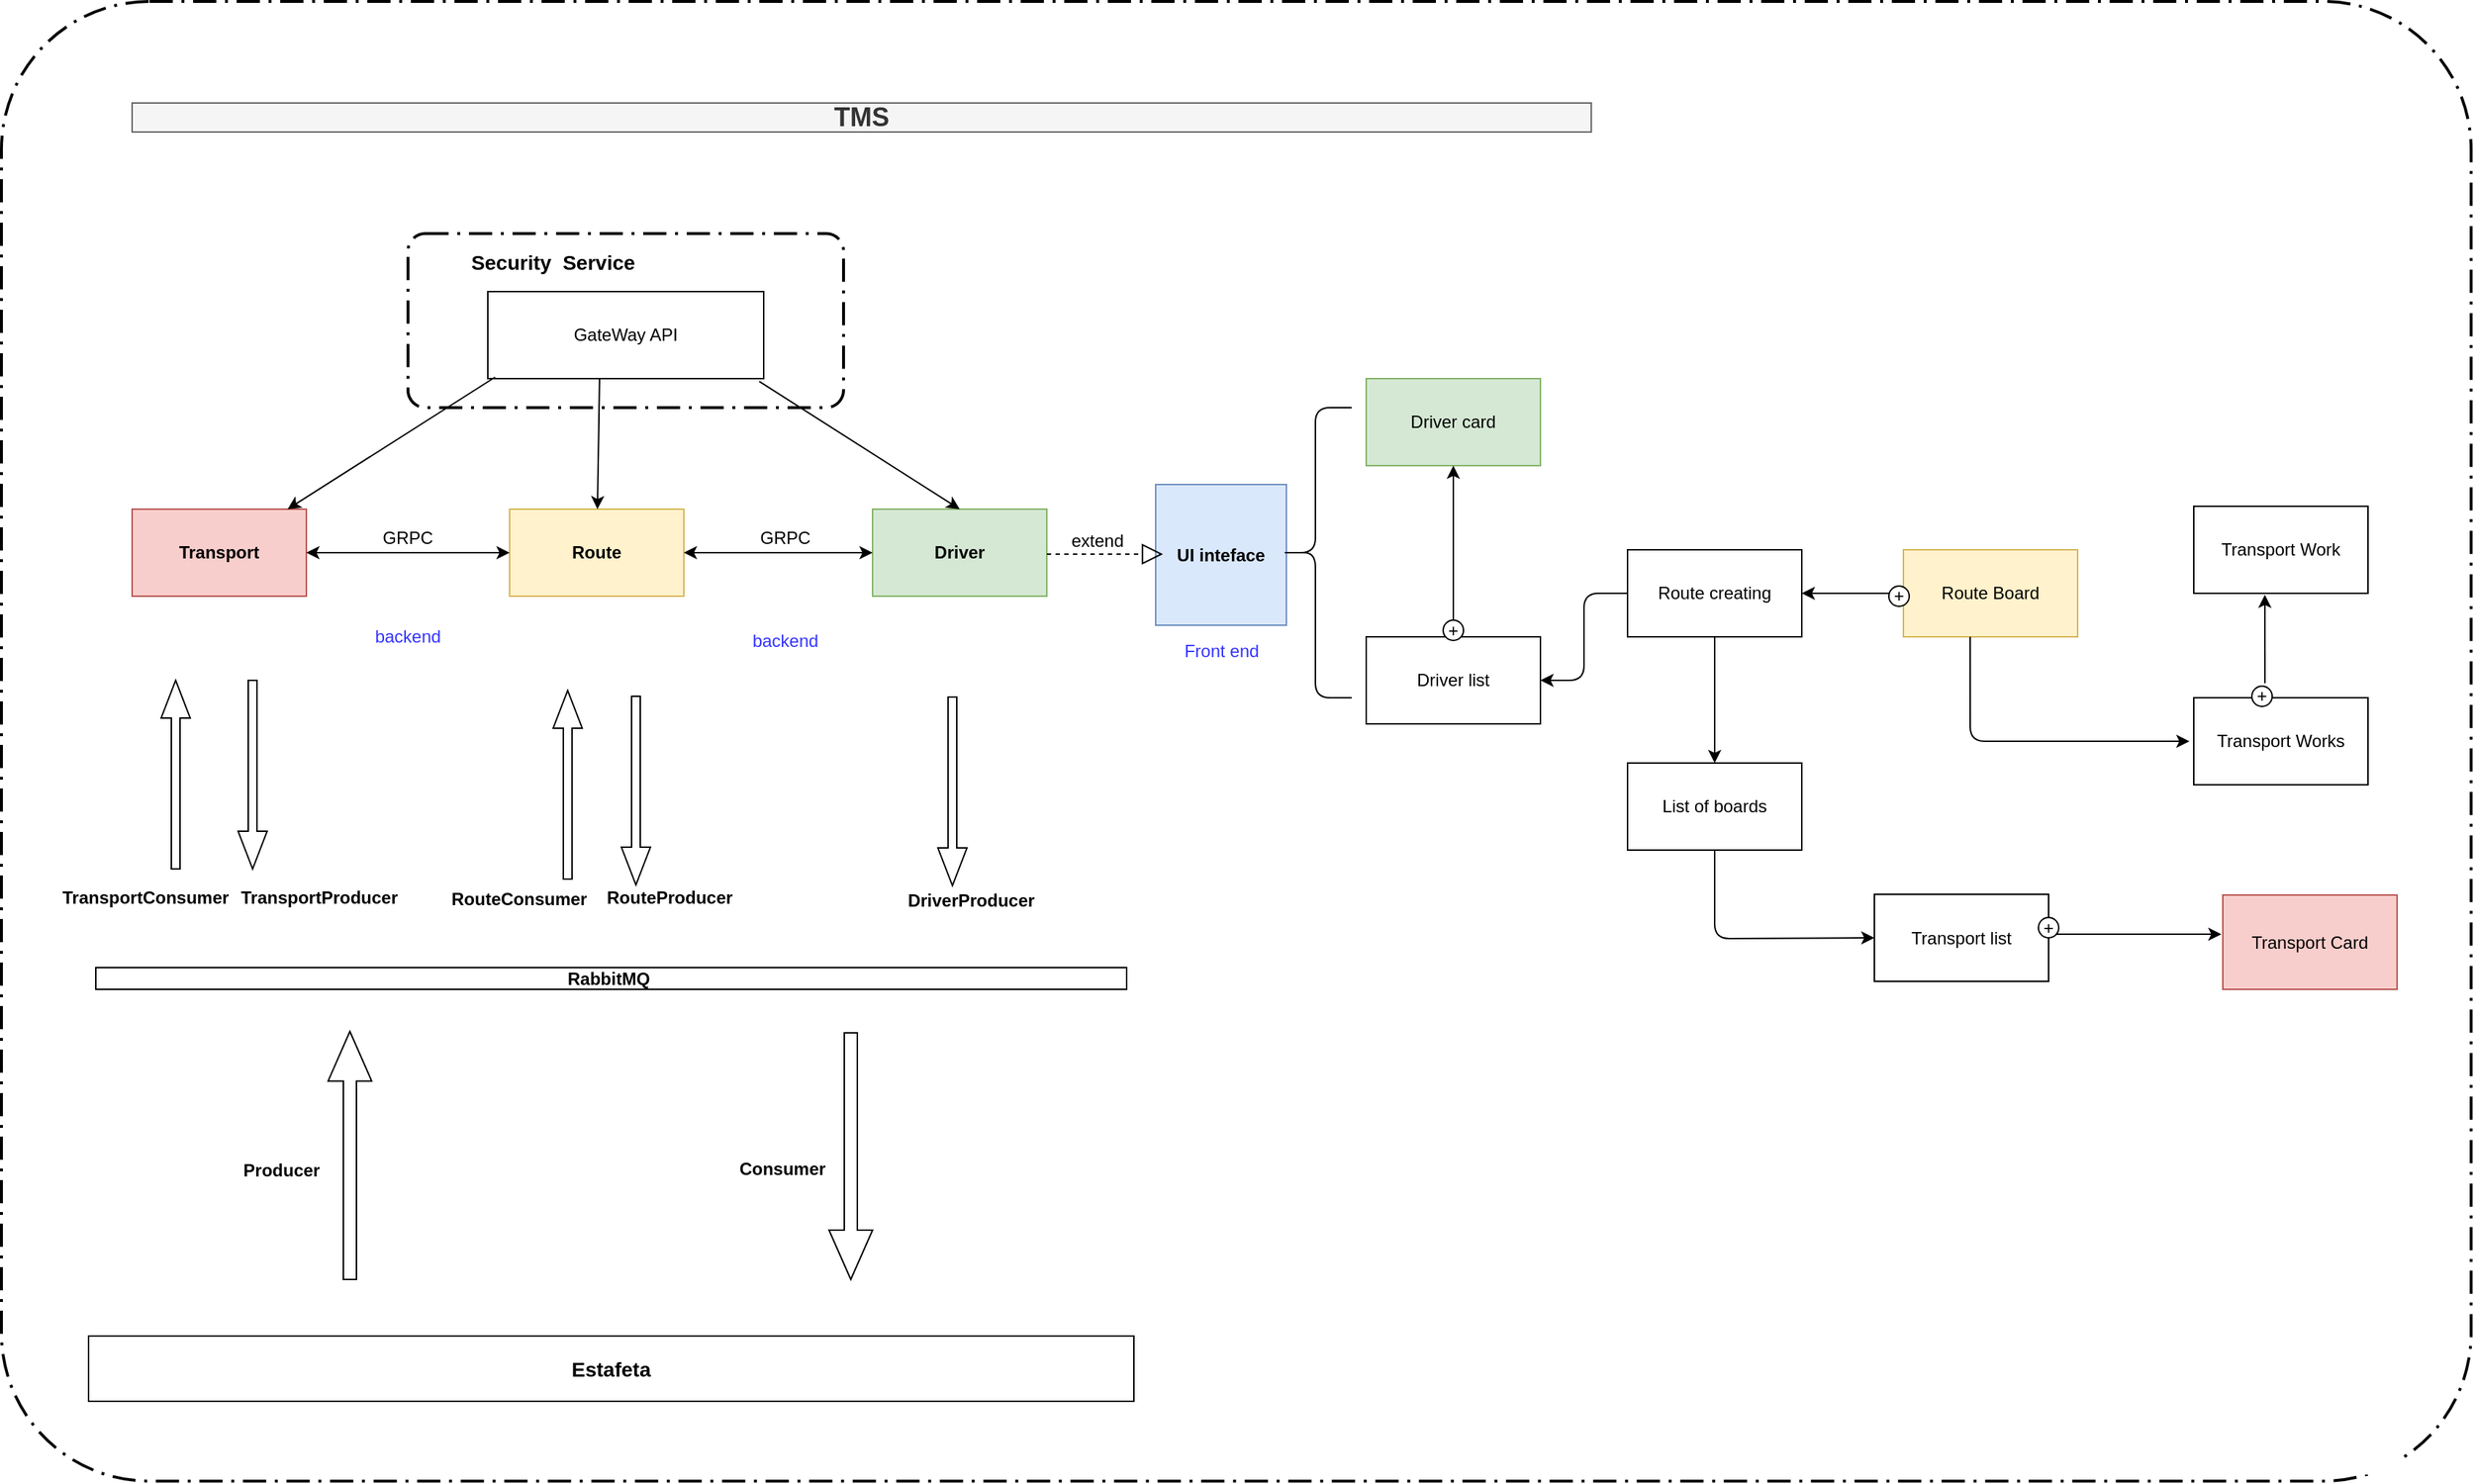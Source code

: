 <mxfile version="12.0.2" type="github" pages="1"><diagram name="Page-1" id="5f0bae14-7c28-e335-631c-24af17079c00"><mxGraphModel dx="1662" dy="1678" grid="1" gridSize="10" guides="1" tooltips="1" connect="1" arrows="1" fold="1" page="1" pageScale="1" pageWidth="1100" pageHeight="850" background="#ffffff" math="0" shadow="0"><root><mxCell id="0"/><mxCell id="1" parent="0"/><mxCell id="9U_FHvRIvwocUFl6-Jfe-1" value="GateWay API" style="rounded=0;whiteSpace=wrap;html=1;" vertex="1" parent="1"><mxGeometry x="435" y="40" width="190" height="60" as="geometry"/></mxCell><mxCell id="9U_FHvRIvwocUFl6-Jfe-2" value="&lt;b&gt;Transport&lt;/b&gt;" style="rounded=0;whiteSpace=wrap;html=1;fillColor=#f8cecc;strokeColor=#b85450;" vertex="1" parent="1"><mxGeometry x="190" y="190" width="120" height="60" as="geometry"/></mxCell><mxCell id="9U_FHvRIvwocUFl6-Jfe-3" value="&lt;b&gt;Route&lt;/b&gt;" style="rounded=0;whiteSpace=wrap;html=1;fillColor=#fff2cc;strokeColor=#d6b656;" vertex="1" parent="1"><mxGeometry x="450" y="190" width="120" height="60" as="geometry"/></mxCell><mxCell id="9U_FHvRIvwocUFl6-Jfe-4" value="&lt;b&gt;Driver&lt;/b&gt;" style="rounded=0;whiteSpace=wrap;html=1;fillColor=#d5e8d4;strokeColor=#82b366;" vertex="1" parent="1"><mxGeometry x="700" y="190" width="120" height="60" as="geometry"/></mxCell><mxCell id="9U_FHvRIvwocUFl6-Jfe-5" value="" style="endArrow=classic;html=1;" edge="1" parent="1" target="9U_FHvRIvwocUFl6-Jfe-2"><mxGeometry width="50" height="50" relative="1" as="geometry"><mxPoint x="440" y="99" as="sourcePoint"/><mxPoint x="190" y="80" as="targetPoint"/></mxGeometry></mxCell><mxCell id="9U_FHvRIvwocUFl6-Jfe-6" value="" style="endArrow=classic;html=1;exitX=0.405;exitY=1;exitDx=0;exitDy=0;exitPerimeter=0;" edge="1" parent="1" source="9U_FHvRIvwocUFl6-Jfe-1" target="9U_FHvRIvwocUFl6-Jfe-3"><mxGeometry width="50" height="50" relative="1" as="geometry"><mxPoint x="630" y="160" as="sourcePoint"/><mxPoint x="680" y="110" as="targetPoint"/></mxGeometry></mxCell><mxCell id="9U_FHvRIvwocUFl6-Jfe-7" value="" style="endArrow=classic;html=1;exitX=0.984;exitY=1.033;exitDx=0;exitDy=0;entryX=0.5;entryY=0;entryDx=0;entryDy=0;exitPerimeter=0;" edge="1" parent="1" source="9U_FHvRIvwocUFl6-Jfe-1" target="9U_FHvRIvwocUFl6-Jfe-4"><mxGeometry width="50" height="50" relative="1" as="geometry"><mxPoint x="660" y="240" as="sourcePoint"/><mxPoint x="710" y="190" as="targetPoint"/></mxGeometry></mxCell><mxCell id="9U_FHvRIvwocUFl6-Jfe-8" value="&lt;b&gt;RabbitMQ&amp;nbsp;&lt;/b&gt;" style="rounded=0;whiteSpace=wrap;html=1;" vertex="1" parent="1"><mxGeometry x="165" y="506" width="710" height="15" as="geometry"/></mxCell><mxCell id="9U_FHvRIvwocUFl6-Jfe-12" value="&lt;b&gt;&lt;font style=&quot;font-size: 14px&quot;&gt;Estafeta&lt;/font&gt;&lt;/b&gt;" style="rounded=0;whiteSpace=wrap;html=1;" vertex="1" parent="1"><mxGeometry x="160" y="760" width="720" height="45" as="geometry"/></mxCell><mxCell id="9U_FHvRIvwocUFl6-Jfe-13" value="" style="endArrow=classic;startArrow=classic;html=1;exitX=1;exitY=0.5;exitDx=0;exitDy=0;entryX=0;entryY=0.5;entryDx=0;entryDy=0;" edge="1" parent="1" source="9U_FHvRIvwocUFl6-Jfe-2" target="9U_FHvRIvwocUFl6-Jfe-3"><mxGeometry width="50" height="50" relative="1" as="geometry"><mxPoint x="350" y="250" as="sourcePoint"/><mxPoint x="450" y="220" as="targetPoint"/></mxGeometry></mxCell><mxCell id="9U_FHvRIvwocUFl6-Jfe-14" value="GRPC" style="text;html=1;strokeColor=none;fillColor=none;align=center;verticalAlign=middle;whiteSpace=wrap;rounded=0;" vertex="1" parent="1"><mxGeometry x="360" y="200" width="40" height="20" as="geometry"/></mxCell><mxCell id="9U_FHvRIvwocUFl6-Jfe-15" value="" style="endArrow=classic;startArrow=classic;html=1;exitX=1;exitY=0.5;exitDx=0;exitDy=0;entryX=0;entryY=0.5;entryDx=0;entryDy=0;" edge="1" parent="1" source="9U_FHvRIvwocUFl6-Jfe-3" target="9U_FHvRIvwocUFl6-Jfe-4"><mxGeometry width="50" height="50" relative="1" as="geometry"><mxPoint x="630" y="270" as="sourcePoint"/><mxPoint x="680" y="220" as="targetPoint"/></mxGeometry></mxCell><mxCell id="9U_FHvRIvwocUFl6-Jfe-16" value="GRPC" style="text;html=1;strokeColor=none;fillColor=none;align=center;verticalAlign=middle;whiteSpace=wrap;rounded=0;" vertex="1" parent="1"><mxGeometry x="620" y="200" width="40" height="20" as="geometry"/></mxCell><mxCell id="9U_FHvRIvwocUFl6-Jfe-26" value="&lt;b&gt;Producer&lt;/b&gt;" style="text;html=1;strokeColor=none;fillColor=none;align=center;verticalAlign=middle;whiteSpace=wrap;rounded=0;" vertex="1" parent="1"><mxGeometry x="273" y="635.5" width="40" height="20" as="geometry"/></mxCell><mxCell id="9U_FHvRIvwocUFl6-Jfe-27" value="&lt;b&gt;Consumer&lt;/b&gt;" style="text;html=1;strokeColor=none;fillColor=none;align=center;verticalAlign=middle;whiteSpace=wrap;rounded=0;" vertex="1" parent="1"><mxGeometry x="618" y="634.5" width="40" height="20" as="geometry"/></mxCell><mxCell id="9U_FHvRIvwocUFl6-Jfe-28" value="" style="shape=singleArrow;direction=north;whiteSpace=wrap;html=1;" vertex="1" parent="1"><mxGeometry x="325" y="550" width="30" height="171" as="geometry"/></mxCell><mxCell id="9U_FHvRIvwocUFl6-Jfe-29" value="" style="shape=singleArrow;direction=south;whiteSpace=wrap;html=1;" vertex="1" parent="1"><mxGeometry x="670" y="551" width="30" height="170" as="geometry"/></mxCell><mxCell id="9U_FHvRIvwocUFl6-Jfe-33" value="&lt;b&gt;UI inteface&lt;/b&gt;" style="rounded=0;whiteSpace=wrap;html=1;fillColor=#dae8fc;strokeColor=#6c8ebf;" vertex="1" parent="1"><mxGeometry x="895" y="173" width="90" height="97" as="geometry"/></mxCell><mxCell id="9U_FHvRIvwocUFl6-Jfe-34" value="&lt;font color=&quot;#3333ff&quot;&gt;backend&lt;/font&gt;" style="text;html=1;strokeColor=none;fillColor=none;align=center;verticalAlign=middle;whiteSpace=wrap;rounded=0;" vertex="1" parent="1"><mxGeometry x="360" y="268" width="40" height="20" as="geometry"/></mxCell><mxCell id="9U_FHvRIvwocUFl6-Jfe-35" value="&lt;font color=&quot;#3333ff&quot;&gt;backend&lt;/font&gt;" style="text;html=1;strokeColor=none;fillColor=none;align=center;verticalAlign=middle;whiteSpace=wrap;rounded=0;" vertex="1" parent="1"><mxGeometry x="620" y="270.5" width="40" height="20" as="geometry"/></mxCell><mxCell id="9U_FHvRIvwocUFl6-Jfe-36" value="Driver card" style="rounded=0;whiteSpace=wrap;html=1;fillColor=#d5e8d4;strokeColor=#82b366;" vertex="1" parent="1"><mxGeometry x="1040" y="100" width="120" height="60" as="geometry"/></mxCell><mxCell id="9U_FHvRIvwocUFl6-Jfe-37" value="Driver list" style="rounded=0;whiteSpace=wrap;html=1;" vertex="1" parent="1"><mxGeometry x="1040" y="278" width="120" height="60" as="geometry"/></mxCell><mxCell id="9U_FHvRIvwocUFl6-Jfe-38" value="&lt;font color=&quot;#3333ff&quot;&gt;Front end&lt;/font&gt;" style="text;html=1;strokeColor=none;fillColor=none;align=center;verticalAlign=middle;whiteSpace=wrap;rounded=0;" vertex="1" parent="1"><mxGeometry x="887.5" y="278" width="105" height="20" as="geometry"/></mxCell><mxCell id="9U_FHvRIvwocUFl6-Jfe-41" value="Route creating" style="rounded=0;whiteSpace=wrap;html=1;" vertex="1" parent="1"><mxGeometry x="1220" y="218" width="120" height="60" as="geometry"/></mxCell><mxCell id="9U_FHvRIvwocUFl6-Jfe-42" value="Route Board" style="rounded=0;whiteSpace=wrap;html=1;fillColor=#fff2cc;strokeColor=#d6b656;" vertex="1" parent="1"><mxGeometry x="1410" y="218" width="120" height="60" as="geometry"/></mxCell><mxCell id="9U_FHvRIvwocUFl6-Jfe-45" value="List of boards" style="rounded=0;whiteSpace=wrap;html=1;" vertex="1" parent="1"><mxGeometry x="1220" y="365" width="120" height="60" as="geometry"/></mxCell><mxCell id="9U_FHvRIvwocUFl6-Jfe-46" value="Transport list" style="rounded=0;whiteSpace=wrap;html=1;" vertex="1" parent="1"><mxGeometry x="1390" y="455.5" width="120" height="60" as="geometry"/></mxCell><mxCell id="9U_FHvRIvwocUFl6-Jfe-47" value="" style="endArrow=classic;html=1;" edge="1" parent="1"><mxGeometry width="50" height="50" relative="1" as="geometry"><mxPoint x="1510" y="483" as="sourcePoint"/><mxPoint x="1629" y="483" as="targetPoint"/></mxGeometry></mxCell><mxCell id="9U_FHvRIvwocUFl6-Jfe-48" value="Transport Card" style="rounded=0;whiteSpace=wrap;html=1;fillColor=#f8cecc;strokeColor=#b85450;" vertex="1" parent="1"><mxGeometry x="1630" y="456" width="120" height="65" as="geometry"/></mxCell><mxCell id="9U_FHvRIvwocUFl6-Jfe-49" value="Transport Work" style="rounded=0;whiteSpace=wrap;html=1;" vertex="1" parent="1"><mxGeometry x="1610" y="188" width="120" height="60" as="geometry"/></mxCell><mxCell id="9U_FHvRIvwocUFl6-Jfe-50" value="Transport Works" style="rounded=0;whiteSpace=wrap;html=1;" vertex="1" parent="1"><mxGeometry x="1610" y="320" width="120" height="60" as="geometry"/></mxCell><mxCell id="9U_FHvRIvwocUFl6-Jfe-54" value="+" style="ellipse;whiteSpace=wrap;html=1;aspect=fixed;" vertex="1" parent="1"><mxGeometry x="1650" y="312" width="14" height="14" as="geometry"/></mxCell><mxCell id="9U_FHvRIvwocUFl6-Jfe-55" value="" style="edgeStyle=elbowEdgeStyle;elbow=vertical;endArrow=classic;html=1;exitX=0.392;exitY=-0.017;exitDx=0;exitDy=0;exitPerimeter=0;" edge="1" parent="1" source="9U_FHvRIvwocUFl6-Jfe-50" target="9U_FHvRIvwocUFl6-Jfe-54"><mxGeometry width="50" height="50" relative="1" as="geometry"><mxPoint x="1657" y="319" as="sourcePoint"/><mxPoint x="1700" y="250" as="targetPoint"/></mxGeometry></mxCell><mxCell id="9U_FHvRIvwocUFl6-Jfe-57" value="+" style="ellipse;whiteSpace=wrap;html=1;aspect=fixed;" vertex="1" parent="1"><mxGeometry x="1093" y="266.5" width="14" height="14" as="geometry"/></mxCell><mxCell id="9U_FHvRIvwocUFl6-Jfe-59" value="" style="edgeStyle=elbowEdgeStyle;elbow=vertical;endArrow=classic;html=1;entryX=1;entryY=0.5;entryDx=0;entryDy=0;exitX=0;exitY=0.5;exitDx=0;exitDy=0;" edge="1" parent="1" source="9U_FHvRIvwocUFl6-Jfe-41" target="9U_FHvRIvwocUFl6-Jfe-37"><mxGeometry width="50" height="50" relative="1" as="geometry"><mxPoint x="1220" y="360" as="sourcePoint"/><mxPoint x="1270" y="310" as="targetPoint"/></mxGeometry></mxCell><mxCell id="9U_FHvRIvwocUFl6-Jfe-62" value="" style="edgeStyle=elbowEdgeStyle;elbow=vertical;endArrow=classic;html=1;" edge="1" parent="1" source="9U_FHvRIvwocUFl6-Jfe-42" target="9U_FHvRIvwocUFl6-Jfe-41"><mxGeometry width="50" height="50" relative="1" as="geometry"><mxPoint x="1490" y="190" as="sourcePoint"/><mxPoint x="1400" y="150" as="targetPoint"/></mxGeometry></mxCell><mxCell id="9U_FHvRIvwocUFl6-Jfe-63" value="+" style="ellipse;whiteSpace=wrap;html=1;aspect=fixed;" vertex="1" parent="1"><mxGeometry x="1400" y="243" width="14" height="14" as="geometry"/></mxCell><mxCell id="9U_FHvRIvwocUFl6-Jfe-64" value="" style="endArrow=classic;html=1;exitX=0.5;exitY=1;exitDx=0;exitDy=0;entryX=0.5;entryY=0;entryDx=0;entryDy=0;" edge="1" parent="1" source="9U_FHvRIvwocUFl6-Jfe-41" target="9U_FHvRIvwocUFl6-Jfe-45"><mxGeometry width="50" height="50" relative="1" as="geometry"><mxPoint x="1270" y="370" as="sourcePoint"/><mxPoint x="1320" y="320" as="targetPoint"/></mxGeometry></mxCell><mxCell id="9U_FHvRIvwocUFl6-Jfe-65" value="" style="endArrow=classic;html=1;exitX=0.5;exitY=1;exitDx=0;exitDy=0;entryX=0;entryY=0.5;entryDx=0;entryDy=0;" edge="1" parent="1" source="9U_FHvRIvwocUFl6-Jfe-45" target="9U_FHvRIvwocUFl6-Jfe-46"><mxGeometry width="50" height="50" relative="1" as="geometry"><mxPoint x="1210" y="500" as="sourcePoint"/><mxPoint x="1390" y="486" as="targetPoint"/><Array as="points"><mxPoint x="1280" y="486"/></Array></mxGeometry></mxCell><mxCell id="9U_FHvRIvwocUFl6-Jfe-67" value="" style="endArrow=classic;html=1;exitX=0.383;exitY=1;exitDx=0;exitDy=0;exitPerimeter=0;" edge="1" parent="1" source="9U_FHvRIvwocUFl6-Jfe-42"><mxGeometry width="50" height="50" relative="1" as="geometry"><mxPoint x="1420" y="350" as="sourcePoint"/><mxPoint x="1607" y="350" as="targetPoint"/><Array as="points"><mxPoint x="1456" y="350"/></Array></mxGeometry></mxCell><mxCell id="9U_FHvRIvwocUFl6-Jfe-68" value="" style="endArrow=classic;html=1;exitX=0.5;exitY=0;exitDx=0;exitDy=0;" edge="1" parent="1" source="9U_FHvRIvwocUFl6-Jfe-57" target="9U_FHvRIvwocUFl6-Jfe-36"><mxGeometry width="50" height="50" relative="1" as="geometry"><mxPoint x="1100" y="260" as="sourcePoint"/><mxPoint x="1130" y="220" as="targetPoint"/></mxGeometry></mxCell><mxCell id="9U_FHvRIvwocUFl6-Jfe-70" value="+" style="ellipse;whiteSpace=wrap;html=1;aspect=fixed;" vertex="1" parent="1"><mxGeometry x="1503" y="471.5" width="14" height="14" as="geometry"/></mxCell><mxCell id="9U_FHvRIvwocUFl6-Jfe-74" value="" style="endArrow=classic;html=1;entryX=0.408;entryY=1.017;entryDx=0;entryDy=0;entryPerimeter=0;" edge="1" parent="1" target="9U_FHvRIvwocUFl6-Jfe-49"><mxGeometry width="50" height="50" relative="1" as="geometry"><mxPoint x="1659" y="310" as="sourcePoint"/><mxPoint x="1660" y="250" as="targetPoint"/></mxGeometry></mxCell><mxCell id="9U_FHvRIvwocUFl6-Jfe-76" value="" style="shape=curlyBracket;whiteSpace=wrap;html=1;rounded=1;" vertex="1" parent="1"><mxGeometry x="980" y="120" width="50" height="200" as="geometry"/></mxCell><mxCell id="9U_FHvRIvwocUFl6-Jfe-79" value="&lt;font style=&quot;font-size: 18px&quot;&gt;&lt;b&gt;TMS&lt;/b&gt;&lt;/font&gt;" style="rounded=0;whiteSpace=wrap;html=1;fillColor=#f5f5f5;strokeColor=#666666;fontColor=#333333;" vertex="1" parent="1"><mxGeometry x="190" y="-90" width="1005" height="20" as="geometry"/></mxCell><mxCell id="9U_FHvRIvwocUFl6-Jfe-81" value="" style="endArrow=block;dashed=1;endFill=0;endSize=12;html=1;" edge="1" parent="1"><mxGeometry width="160" relative="1" as="geometry"><mxPoint x="820" y="221" as="sourcePoint"/><mxPoint x="900" y="221" as="targetPoint"/></mxGeometry></mxCell><mxCell id="9U_FHvRIvwocUFl6-Jfe-82" value="extend" style="text;html=1;strokeColor=none;fillColor=none;align=center;verticalAlign=middle;whiteSpace=wrap;rounded=0;" vertex="1" parent="1"><mxGeometry x="835" y="201.5" width="40" height="20" as="geometry"/></mxCell><mxCell id="9U_FHvRIvwocUFl6-Jfe-88" value="&lt;b&gt;DriverProducer&lt;/b&gt;" style="text;html=1;strokeColor=none;fillColor=none;align=center;verticalAlign=middle;whiteSpace=wrap;rounded=0;" vertex="1" parent="1"><mxGeometry x="718" y="450" width="100" height="20" as="geometry"/></mxCell><mxCell id="9U_FHvRIvwocUFl6-Jfe-91" value="&lt;b&gt;RouteProducer&lt;/b&gt;" style="text;html=1;" vertex="1" parent="1"><mxGeometry x="515" y="443.5" width="110" height="30" as="geometry"/></mxCell><mxCell id="9U_FHvRIvwocUFl6-Jfe-92" value="&lt;b&gt;RouteConsumer&lt;/b&gt;" style="text;html=1;" vertex="1" parent="1"><mxGeometry x="408" y="445" width="110" height="30" as="geometry"/></mxCell><mxCell id="9U_FHvRIvwocUFl6-Jfe-93" value="" style="shape=singleArrow;direction=north;whiteSpace=wrap;html=1;" vertex="1" parent="1"><mxGeometry x="480" y="315" width="20" height="130" as="geometry"/></mxCell><mxCell id="9U_FHvRIvwocUFl6-Jfe-94" value="" style="shape=singleArrow;direction=south;whiteSpace=wrap;html=1;" vertex="1" parent="1"><mxGeometry x="527" y="319" width="20" height="130" as="geometry"/></mxCell><mxCell id="9U_FHvRIvwocUFl6-Jfe-95" value="" style="shape=singleArrow;direction=south;whiteSpace=wrap;html=1;" vertex="1" parent="1"><mxGeometry x="745" y="319.5" width="20" height="130" as="geometry"/></mxCell><mxCell id="9U_FHvRIvwocUFl6-Jfe-96" value="" style="shape=singleArrow;direction=north;whiteSpace=wrap;html=1;" vertex="1" parent="1"><mxGeometry x="210" y="308" width="20" height="130" as="geometry"/></mxCell><mxCell id="9U_FHvRIvwocUFl6-Jfe-97" value="&lt;b&gt;TransportConsumer&lt;/b&gt;" style="text;html=1;" vertex="1" parent="1"><mxGeometry x="140" y="443.5" width="110" height="30" as="geometry"/></mxCell><mxCell id="9U_FHvRIvwocUFl6-Jfe-98" value="" style="rounded=1;arcSize=10;dashed=1;strokeColor=#000000;fillColor=none;gradientColor=none;dashPattern=8 3 1 3;strokeWidth=2;" vertex="1" parent="1"><mxGeometry x="380" width="300" height="120" as="geometry"/></mxCell><mxCell id="9U_FHvRIvwocUFl6-Jfe-99" value="&lt;b&gt;&lt;font style=&quot;font-size: 14px&quot;&gt;Security&amp;nbsp; Service&lt;/font&gt;&lt;/b&gt;" style="text;html=1;strokeColor=none;fillColor=none;align=center;verticalAlign=middle;whiteSpace=wrap;rounded=0;" vertex="1" parent="1"><mxGeometry x="410" y="10" width="140" height="20" as="geometry"/></mxCell><mxCell id="9U_FHvRIvwocUFl6-Jfe-100" value="" style="shape=singleArrow;direction=south;whiteSpace=wrap;html=1;" vertex="1" parent="1"><mxGeometry x="263" y="308" width="20" height="130" as="geometry"/></mxCell><mxCell id="9U_FHvRIvwocUFl6-Jfe-101" value="&lt;b&gt;TransportProducer&lt;/b&gt;" style="text;html=1;" vertex="1" parent="1"><mxGeometry x="262.5" y="443.5" width="110" height="30" as="geometry"/></mxCell><mxCell id="9U_FHvRIvwocUFl6-Jfe-103" value="" style="rounded=1;arcSize=10;dashed=1;strokeColor=#000000;fillColor=none;gradientColor=none;dashPattern=8 3 1 3;strokeWidth=2;" vertex="1" parent="1"><mxGeometry x="100" y="-160" width="1701" height="1020" as="geometry"/></mxCell></root></mxGraphModel></diagram></mxfile>